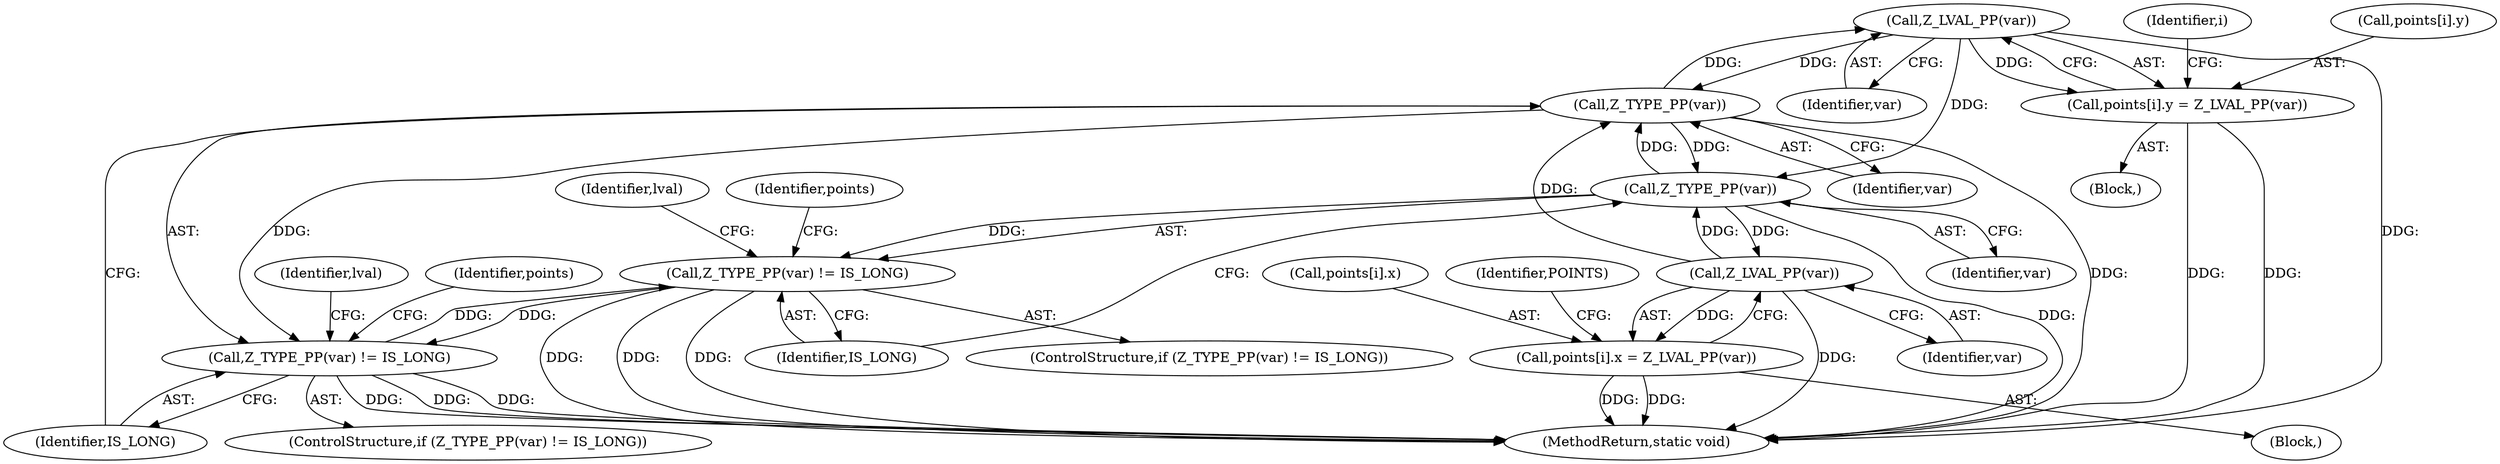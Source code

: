 digraph "0_php-src_2938329ce19cb8c4197dec146c3ec887c6f61d01_5@pointer" {
"1000279" [label="(Call,Z_LVAL_PP(var))"];
"1000247" [label="(Call,Z_TYPE_PP(var))"];
"1000279" [label="(Call,Z_LVAL_PP(var))"];
"1000227" [label="(Call,Z_LVAL_PP(var))"];
"1000195" [label="(Call,Z_TYPE_PP(var))"];
"1000194" [label="(Call,Z_TYPE_PP(var) != IS_LONG)"];
"1000246" [label="(Call,Z_TYPE_PP(var) != IS_LONG)"];
"1000221" [label="(Call,points[i].x = Z_LVAL_PP(var))"];
"1000273" [label="(Call,points[i].y = Z_LVAL_PP(var))"];
"1000249" [label="(Identifier,IS_LONG)"];
"1000193" [label="(ControlStructure,if (Z_TYPE_PP(var) != IS_LONG))"];
"1000224" [label="(Identifier,points)"];
"1000222" [label="(Call,points[i].x)"];
"1000233" [label="(Identifier,POINTS)"];
"1000221" [label="(Call,points[i].x = Z_LVAL_PP(var))"];
"1000247" [label="(Call,Z_TYPE_PP(var))"];
"1000197" [label="(Identifier,IS_LONG)"];
"1000248" [label="(Identifier,var)"];
"1000245" [label="(ControlStructure,if (Z_TYPE_PP(var) != IS_LONG))"];
"1000273" [label="(Call,points[i].y = Z_LVAL_PP(var))"];
"1000177" [label="(Identifier,i)"];
"1000299" [label="(MethodReturn,static void)"];
"1000194" [label="(Call,Z_TYPE_PP(var) != IS_LONG)"];
"1000253" [label="(Identifier,lval)"];
"1000195" [label="(Call,Z_TYPE_PP(var))"];
"1000196" [label="(Identifier,var)"];
"1000227" [label="(Call,Z_LVAL_PP(var))"];
"1000220" [label="(Block,)"];
"1000276" [label="(Identifier,points)"];
"1000274" [label="(Call,points[i].y)"];
"1000246" [label="(Call,Z_TYPE_PP(var) != IS_LONG)"];
"1000272" [label="(Block,)"];
"1000280" [label="(Identifier,var)"];
"1000279" [label="(Call,Z_LVAL_PP(var))"];
"1000201" [label="(Identifier,lval)"];
"1000228" [label="(Identifier,var)"];
"1000279" -> "1000273"  [label="AST: "];
"1000279" -> "1000280"  [label="CFG: "];
"1000280" -> "1000279"  [label="AST: "];
"1000273" -> "1000279"  [label="CFG: "];
"1000279" -> "1000299"  [label="DDG: "];
"1000279" -> "1000195"  [label="DDG: "];
"1000279" -> "1000247"  [label="DDG: "];
"1000279" -> "1000273"  [label="DDG: "];
"1000247" -> "1000279"  [label="DDG: "];
"1000247" -> "1000246"  [label="AST: "];
"1000247" -> "1000248"  [label="CFG: "];
"1000248" -> "1000247"  [label="AST: "];
"1000249" -> "1000247"  [label="CFG: "];
"1000247" -> "1000299"  [label="DDG: "];
"1000247" -> "1000195"  [label="DDG: "];
"1000247" -> "1000246"  [label="DDG: "];
"1000227" -> "1000247"  [label="DDG: "];
"1000195" -> "1000247"  [label="DDG: "];
"1000227" -> "1000221"  [label="AST: "];
"1000227" -> "1000228"  [label="CFG: "];
"1000228" -> "1000227"  [label="AST: "];
"1000221" -> "1000227"  [label="CFG: "];
"1000227" -> "1000299"  [label="DDG: "];
"1000227" -> "1000195"  [label="DDG: "];
"1000227" -> "1000221"  [label="DDG: "];
"1000195" -> "1000227"  [label="DDG: "];
"1000195" -> "1000194"  [label="AST: "];
"1000195" -> "1000196"  [label="CFG: "];
"1000196" -> "1000195"  [label="AST: "];
"1000197" -> "1000195"  [label="CFG: "];
"1000195" -> "1000299"  [label="DDG: "];
"1000195" -> "1000194"  [label="DDG: "];
"1000194" -> "1000193"  [label="AST: "];
"1000194" -> "1000197"  [label="CFG: "];
"1000197" -> "1000194"  [label="AST: "];
"1000201" -> "1000194"  [label="CFG: "];
"1000224" -> "1000194"  [label="CFG: "];
"1000194" -> "1000299"  [label="DDG: "];
"1000194" -> "1000299"  [label="DDG: "];
"1000194" -> "1000299"  [label="DDG: "];
"1000246" -> "1000194"  [label="DDG: "];
"1000194" -> "1000246"  [label="DDG: "];
"1000246" -> "1000245"  [label="AST: "];
"1000246" -> "1000249"  [label="CFG: "];
"1000249" -> "1000246"  [label="AST: "];
"1000253" -> "1000246"  [label="CFG: "];
"1000276" -> "1000246"  [label="CFG: "];
"1000246" -> "1000299"  [label="DDG: "];
"1000246" -> "1000299"  [label="DDG: "];
"1000246" -> "1000299"  [label="DDG: "];
"1000221" -> "1000220"  [label="AST: "];
"1000222" -> "1000221"  [label="AST: "];
"1000233" -> "1000221"  [label="CFG: "];
"1000221" -> "1000299"  [label="DDG: "];
"1000221" -> "1000299"  [label="DDG: "];
"1000273" -> "1000272"  [label="AST: "];
"1000274" -> "1000273"  [label="AST: "];
"1000177" -> "1000273"  [label="CFG: "];
"1000273" -> "1000299"  [label="DDG: "];
"1000273" -> "1000299"  [label="DDG: "];
}
